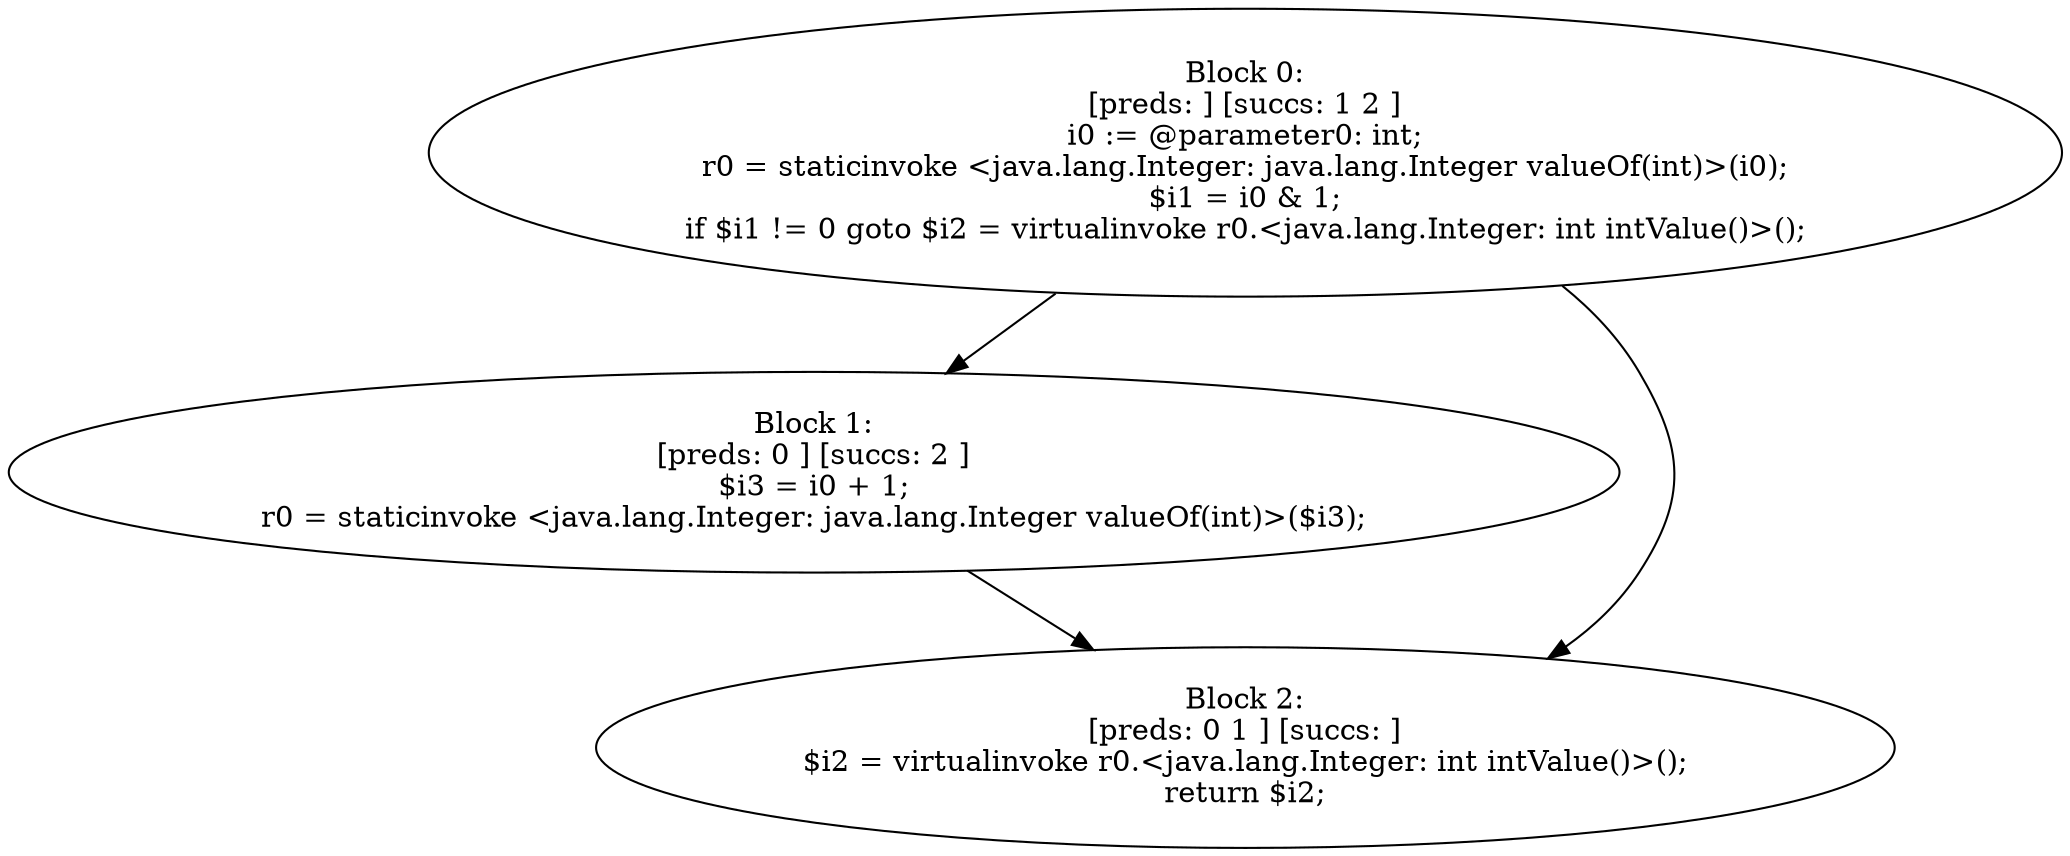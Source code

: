 digraph "unitGraph" {
    "Block 0:
[preds: ] [succs: 1 2 ]
i0 := @parameter0: int;
r0 = staticinvoke <java.lang.Integer: java.lang.Integer valueOf(int)>(i0);
$i1 = i0 & 1;
if $i1 != 0 goto $i2 = virtualinvoke r0.<java.lang.Integer: int intValue()>();
"
    "Block 1:
[preds: 0 ] [succs: 2 ]
$i3 = i0 + 1;
r0 = staticinvoke <java.lang.Integer: java.lang.Integer valueOf(int)>($i3);
"
    "Block 2:
[preds: 0 1 ] [succs: ]
$i2 = virtualinvoke r0.<java.lang.Integer: int intValue()>();
return $i2;
"
    "Block 0:
[preds: ] [succs: 1 2 ]
i0 := @parameter0: int;
r0 = staticinvoke <java.lang.Integer: java.lang.Integer valueOf(int)>(i0);
$i1 = i0 & 1;
if $i1 != 0 goto $i2 = virtualinvoke r0.<java.lang.Integer: int intValue()>();
"->"Block 1:
[preds: 0 ] [succs: 2 ]
$i3 = i0 + 1;
r0 = staticinvoke <java.lang.Integer: java.lang.Integer valueOf(int)>($i3);
";
    "Block 0:
[preds: ] [succs: 1 2 ]
i0 := @parameter0: int;
r0 = staticinvoke <java.lang.Integer: java.lang.Integer valueOf(int)>(i0);
$i1 = i0 & 1;
if $i1 != 0 goto $i2 = virtualinvoke r0.<java.lang.Integer: int intValue()>();
"->"Block 2:
[preds: 0 1 ] [succs: ]
$i2 = virtualinvoke r0.<java.lang.Integer: int intValue()>();
return $i2;
";
    "Block 1:
[preds: 0 ] [succs: 2 ]
$i3 = i0 + 1;
r0 = staticinvoke <java.lang.Integer: java.lang.Integer valueOf(int)>($i3);
"->"Block 2:
[preds: 0 1 ] [succs: ]
$i2 = virtualinvoke r0.<java.lang.Integer: int intValue()>();
return $i2;
";
}
